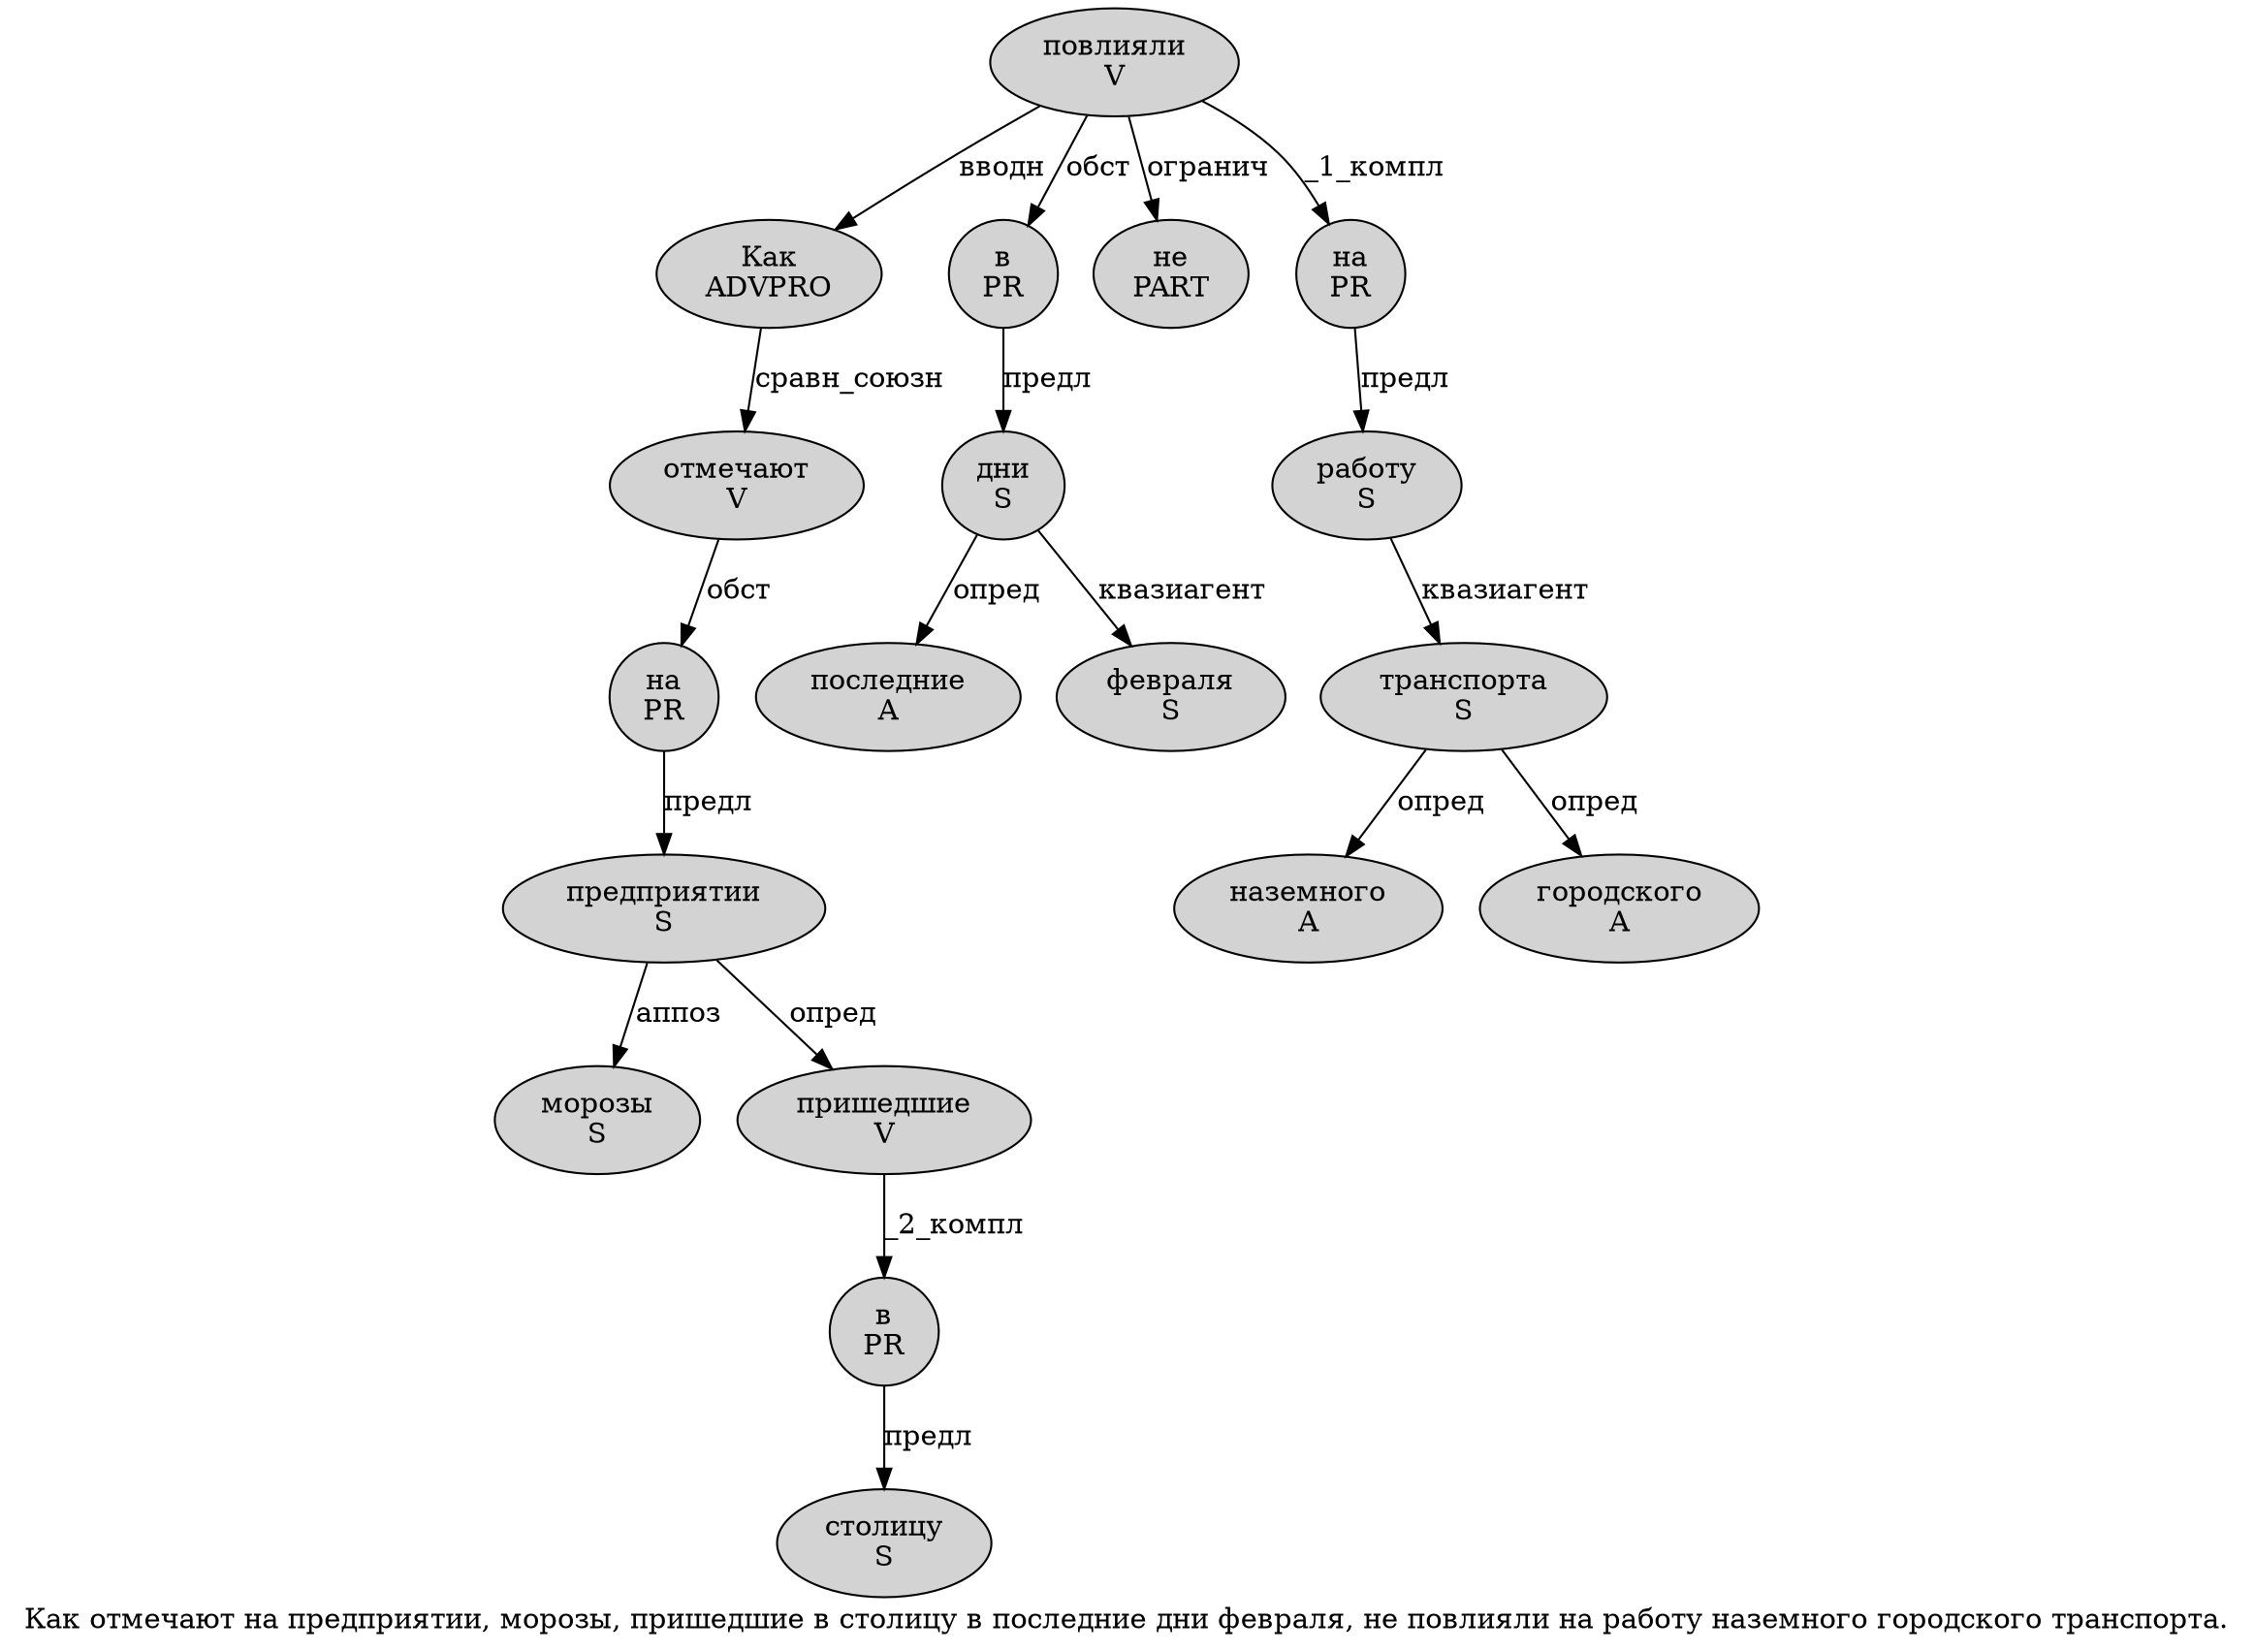 digraph SENTENCE_850 {
	graph [label="Как отмечают на предприятии, морозы, пришедшие в столицу в последние дни февраля, не повлияли на работу наземного городского транспорта."]
	node [style=filled]
		0 [label="Как
ADVPRO" color="" fillcolor=lightgray penwidth=1 shape=ellipse]
		1 [label="отмечают
V" color="" fillcolor=lightgray penwidth=1 shape=ellipse]
		2 [label="на
PR" color="" fillcolor=lightgray penwidth=1 shape=ellipse]
		3 [label="предприятии
S" color="" fillcolor=lightgray penwidth=1 shape=ellipse]
		5 [label="морозы
S" color="" fillcolor=lightgray penwidth=1 shape=ellipse]
		7 [label="пришедшие
V" color="" fillcolor=lightgray penwidth=1 shape=ellipse]
		8 [label="в
PR" color="" fillcolor=lightgray penwidth=1 shape=ellipse]
		9 [label="столицу
S" color="" fillcolor=lightgray penwidth=1 shape=ellipse]
		10 [label="в
PR" color="" fillcolor=lightgray penwidth=1 shape=ellipse]
		11 [label="последние
A" color="" fillcolor=lightgray penwidth=1 shape=ellipse]
		12 [label="дни
S" color="" fillcolor=lightgray penwidth=1 shape=ellipse]
		13 [label="февраля
S" color="" fillcolor=lightgray penwidth=1 shape=ellipse]
		15 [label="не
PART" color="" fillcolor=lightgray penwidth=1 shape=ellipse]
		16 [label="повлияли
V" color="" fillcolor=lightgray penwidth=1 shape=ellipse]
		17 [label="на
PR" color="" fillcolor=lightgray penwidth=1 shape=ellipse]
		18 [label="работу
S" color="" fillcolor=lightgray penwidth=1 shape=ellipse]
		19 [label="наземного
A" color="" fillcolor=lightgray penwidth=1 shape=ellipse]
		20 [label="городского
A" color="" fillcolor=lightgray penwidth=1 shape=ellipse]
		21 [label="транспорта
S" color="" fillcolor=lightgray penwidth=1 shape=ellipse]
			12 -> 11 [label="опред"]
			12 -> 13 [label="квазиагент"]
			3 -> 5 [label="аппоз"]
			3 -> 7 [label="опред"]
			1 -> 2 [label="обст"]
			8 -> 9 [label="предл"]
			2 -> 3 [label="предл"]
			18 -> 21 [label="квазиагент"]
			17 -> 18 [label="предл"]
			10 -> 12 [label="предл"]
			7 -> 8 [label="_2_компл"]
			21 -> 19 [label="опред"]
			21 -> 20 [label="опред"]
			16 -> 0 [label="вводн"]
			16 -> 10 [label="обст"]
			16 -> 15 [label="огранич"]
			16 -> 17 [label="_1_компл"]
			0 -> 1 [label="сравн_союзн"]
}